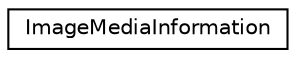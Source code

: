digraph "Graphical Class Hierarchy"
{
 // LATEX_PDF_SIZE
  edge [fontname="Helvetica",fontsize="10",labelfontname="Helvetica",labelfontsize="10"];
  node [fontname="Helvetica",fontsize="10",shape=record];
  rankdir="LR";
  Node0 [label="ImageMediaInformation",height=0.2,width=0.4,color="black", fillcolor="white", style="filled",URL="$class_image_media_information.html",tooltip=" "];
}
